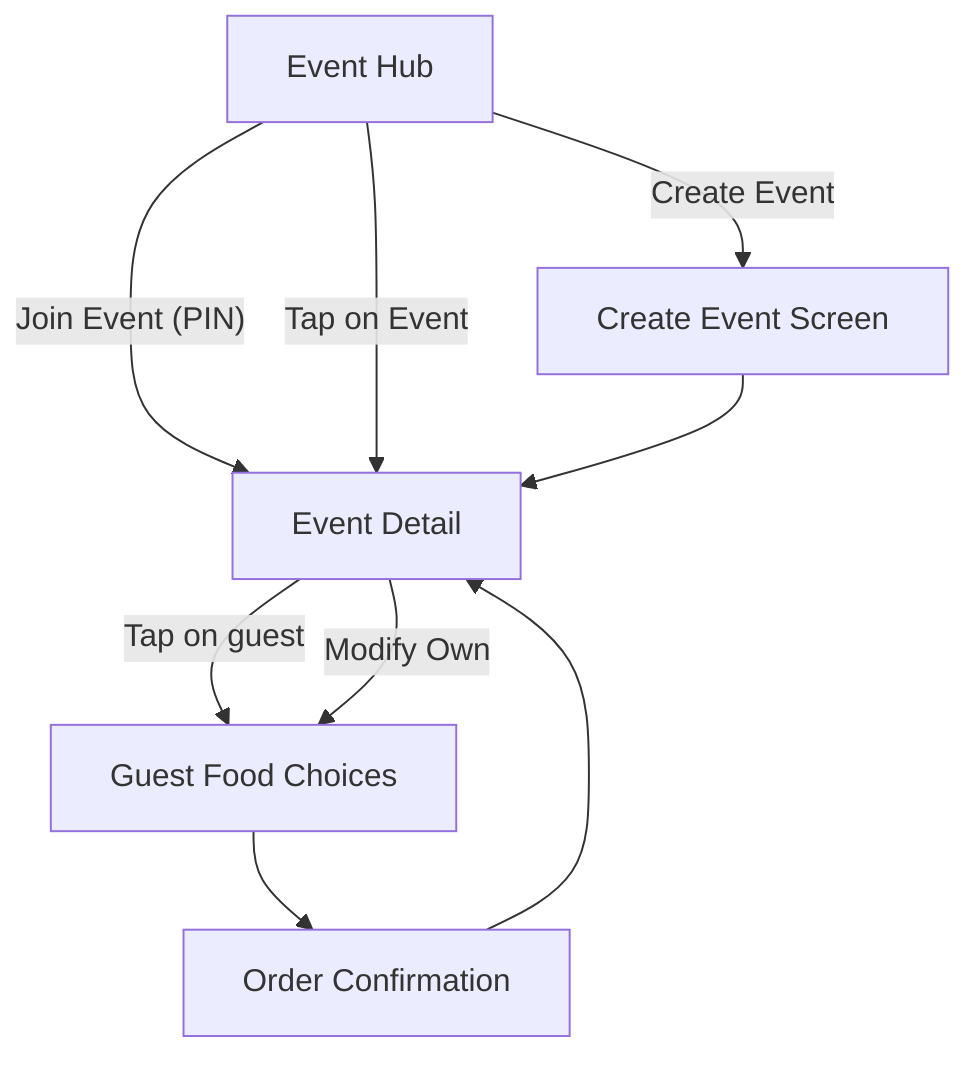 flowchart TD
    EventHub["Event Hub"] -- Create Event --> CreateEvent["Create Event Screen"]
    EventHub -- Join Event (PIN) --> EventDetail["Event Detail"]
    EventHub -- Tap on Event --> EventDetail
    EventDetail -- Tap on guest --> GuestFood["Guest Food Choices"]
    EventDetail -- Modify Own --> GuestFood
    GuestFood --> Confirm["Order Confirmation"]
    Confirm --> EventDetail
    CreateEvent --> EventDetail